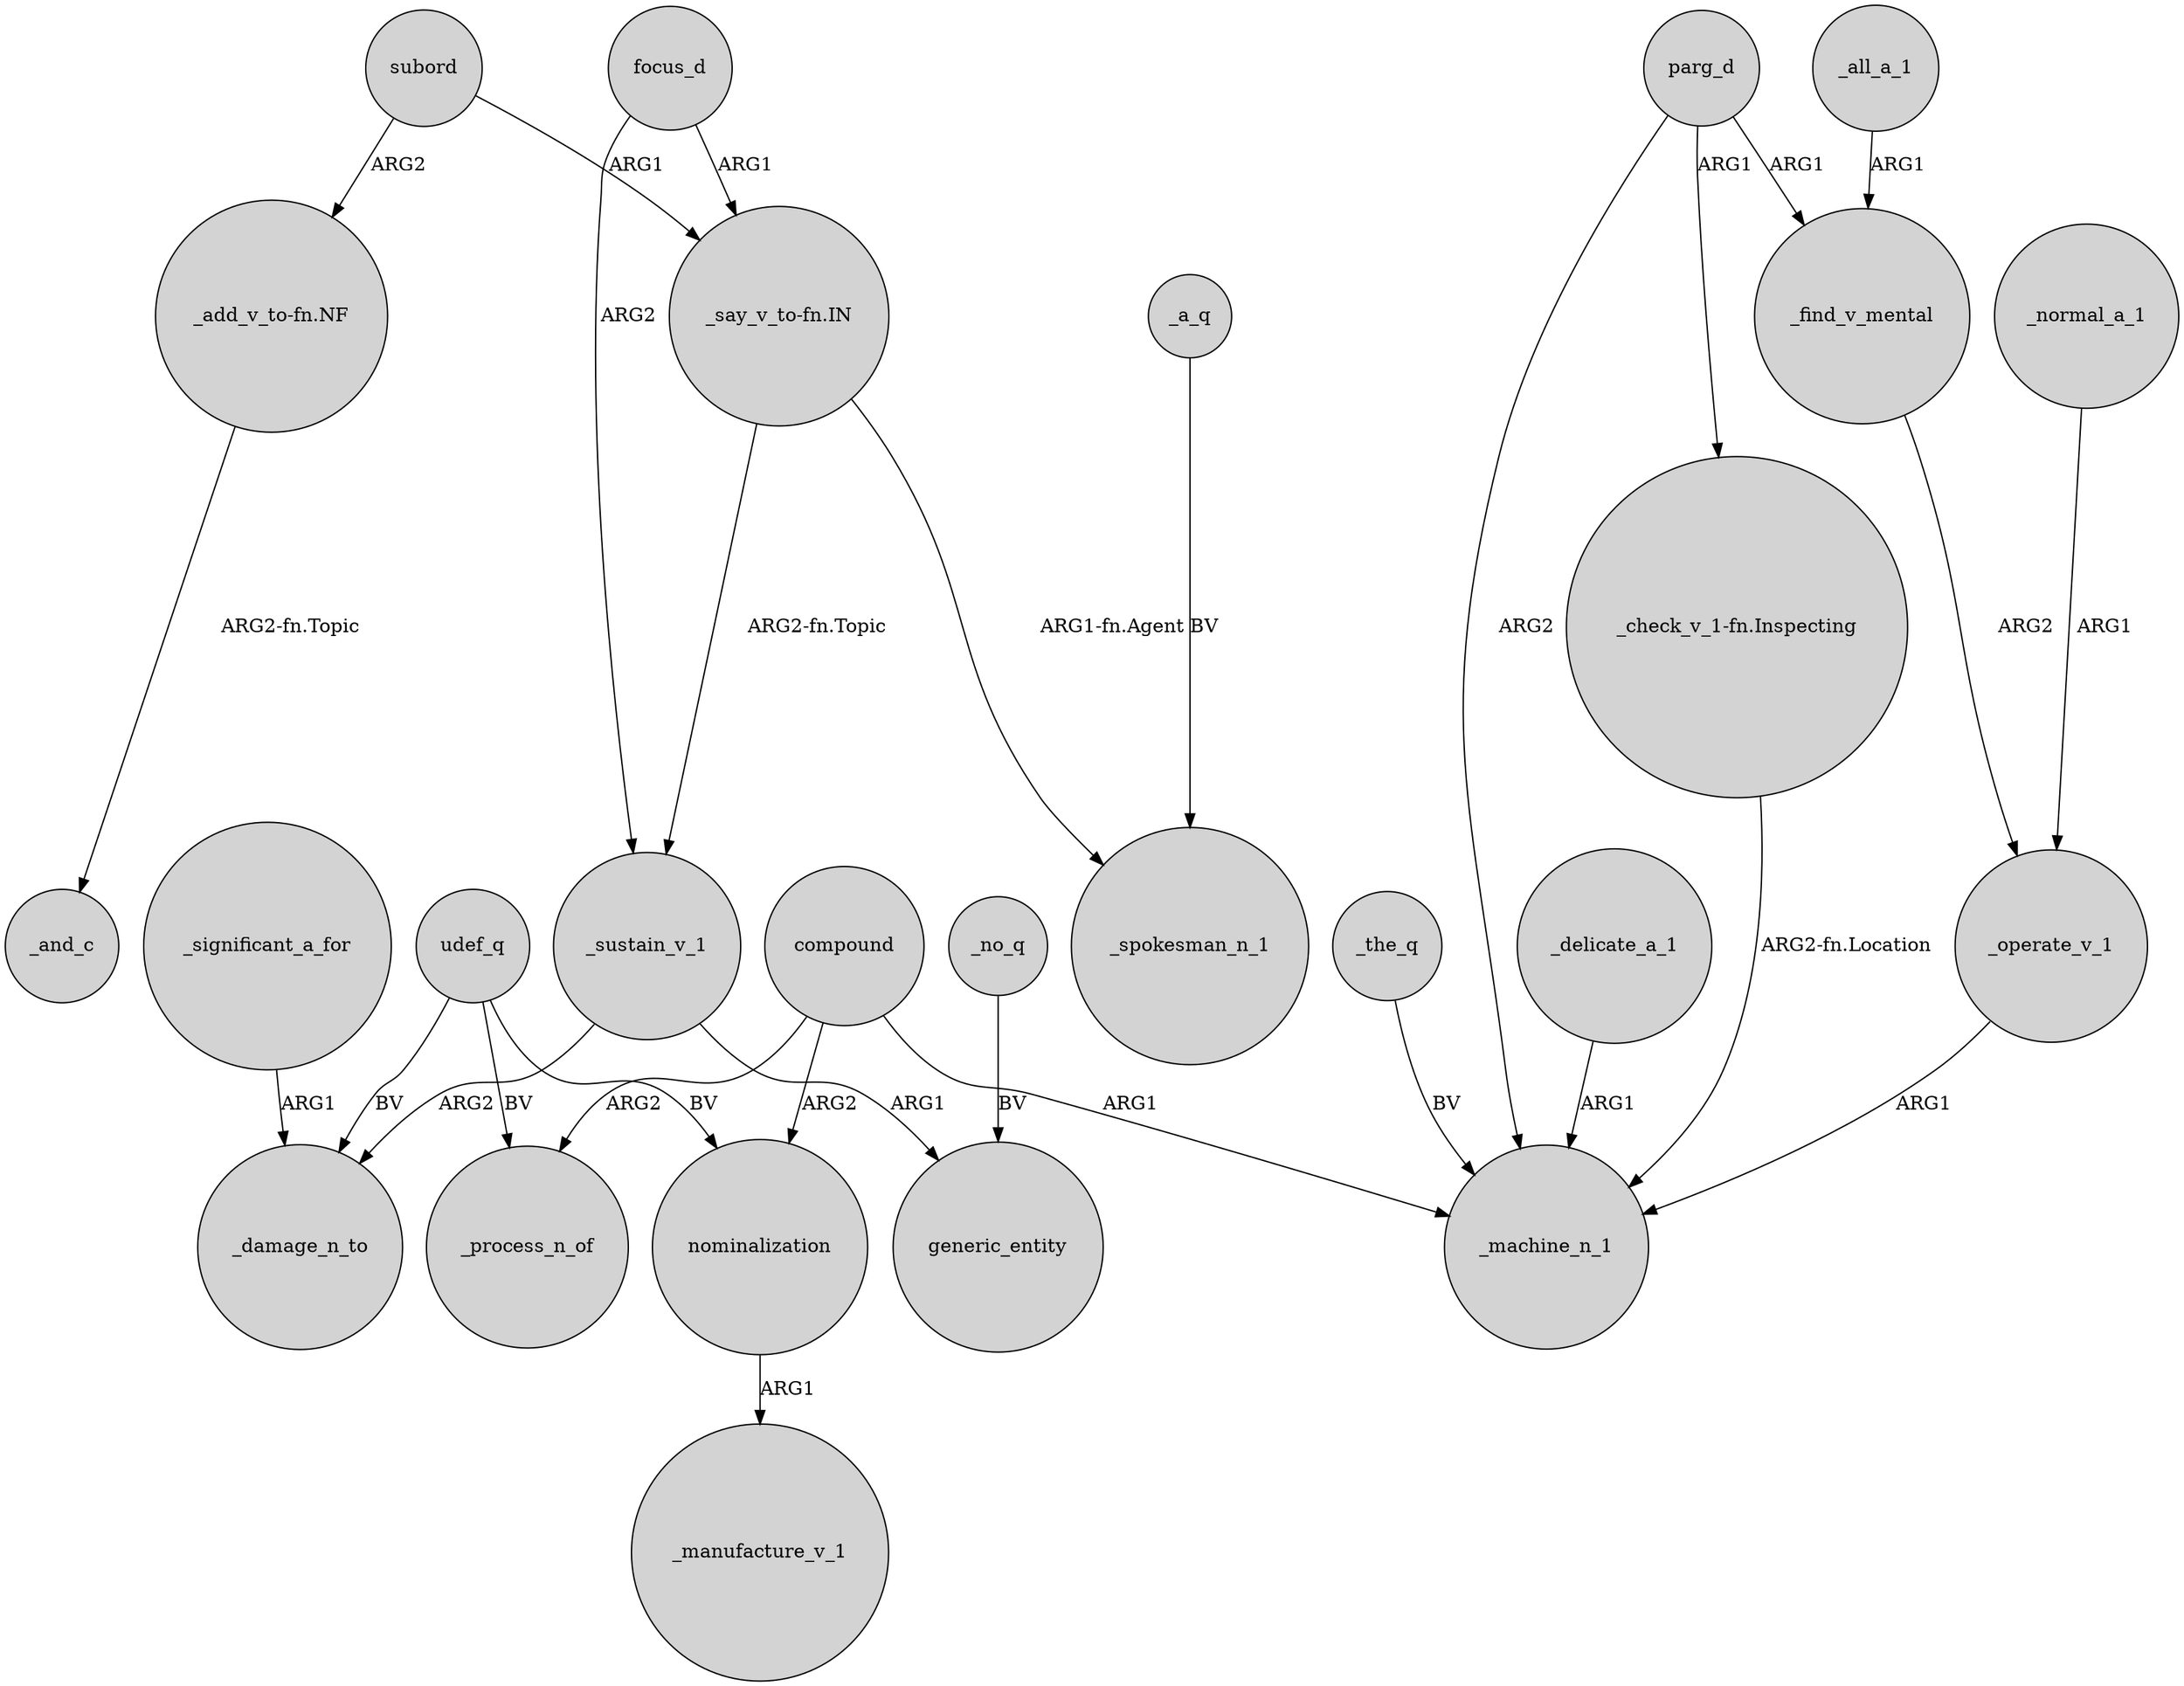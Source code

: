 digraph {
	node [shape=circle style=filled]
	subord -> "_add_v_to-fn.NF" [label=ARG2]
	_all_a_1 -> _find_v_mental [label=ARG1]
	_delicate_a_1 -> _machine_n_1 [label=ARG1]
	udef_q -> _process_n_of [label=BV]
	_significant_a_for -> _damage_n_to [label=ARG1]
	"_say_v_to-fn.IN" -> _sustain_v_1 [label="ARG2-fn.Topic"]
	focus_d -> _sustain_v_1 [label=ARG2]
	compound -> _process_n_of [label=ARG2]
	nominalization -> _manufacture_v_1 [label=ARG1]
	subord -> "_say_v_to-fn.IN" [label=ARG1]
	compound -> nominalization [label=ARG2]
	_find_v_mental -> _operate_v_1 [label=ARG2]
	_no_q -> generic_entity [label=BV]
	parg_d -> "_check_v_1-fn.Inspecting" [label=ARG1]
	_operate_v_1 -> _machine_n_1 [label=ARG1]
	_normal_a_1 -> _operate_v_1 [label=ARG1]
	compound -> _machine_n_1 [label=ARG1]
	"_say_v_to-fn.IN" -> _spokesman_n_1 [label="ARG1-fn.Agent"]
	_the_q -> _machine_n_1 [label=BV]
	"_check_v_1-fn.Inspecting" -> _machine_n_1 [label="ARG2-fn.Location"]
	udef_q -> _damage_n_to [label=BV]
	_sustain_v_1 -> generic_entity [label=ARG1]
	parg_d -> _machine_n_1 [label=ARG2]
	_sustain_v_1 -> _damage_n_to [label=ARG2]
	udef_q -> nominalization [label=BV]
	parg_d -> _find_v_mental [label=ARG1]
	"_add_v_to-fn.NF" -> _and_c [label="ARG2-fn.Topic"]
	_a_q -> _spokesman_n_1 [label=BV]
	focus_d -> "_say_v_to-fn.IN" [label=ARG1]
}
